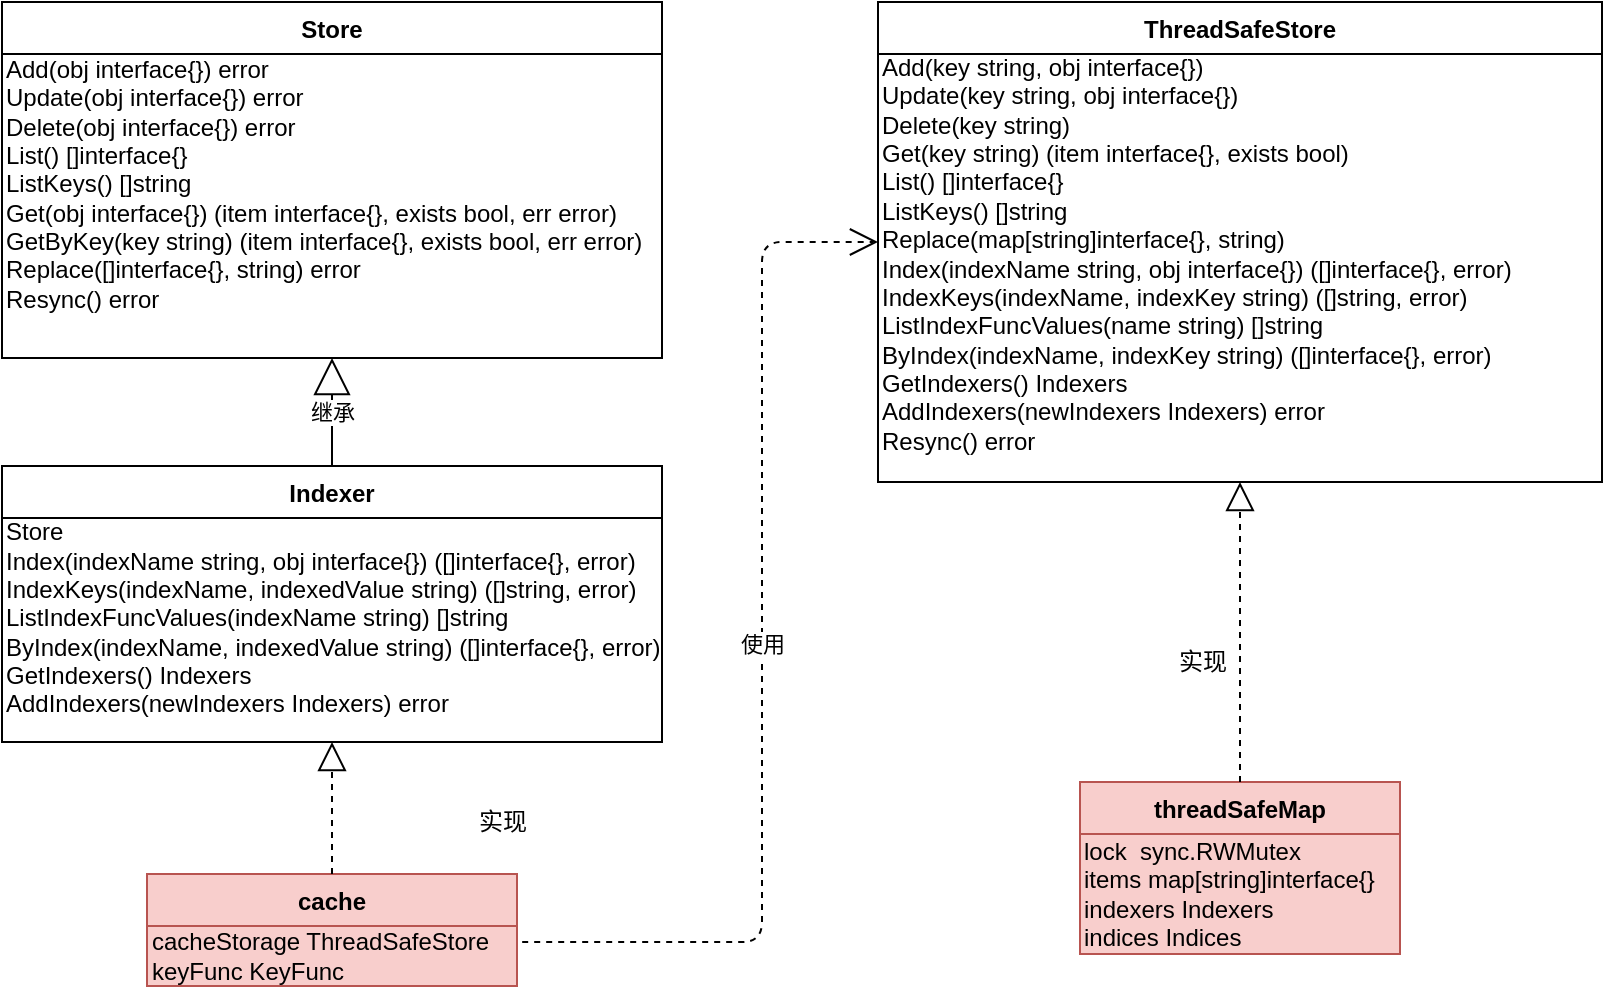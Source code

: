 <mxfile version="14.2.9" type="github">
  <diagram id="C5RBs43oDa-KdzZeNtuy" name="Page-1">
    <mxGraphModel dx="946" dy="556" grid="1" gridSize="10" guides="1" tooltips="1" connect="1" arrows="1" fold="1" page="1" pageScale="1" pageWidth="827" pageHeight="1169" math="0" shadow="0">
      <root>
        <mxCell id="WIyWlLk6GJQsqaUBKTNV-0" />
        <mxCell id="WIyWlLk6GJQsqaUBKTNV-1" parent="WIyWlLk6GJQsqaUBKTNV-0" />
        <mxCell id="zkfFHV4jXpPFQw0GAbJ--0" value="Store" style="swimlane;fontStyle=1;align=center;verticalAlign=top;childLayout=stackLayout;horizontal=1;startSize=26;horizontalStack=0;resizeParent=1;resizeLast=0;collapsible=1;marginBottom=0;rounded=0;shadow=0;strokeWidth=1;" parent="WIyWlLk6GJQsqaUBKTNV-1" vertex="1">
          <mxGeometry x="70" y="80" width="330" height="178" as="geometry">
            <mxRectangle x="230" y="140" width="160" height="26" as="alternateBounds" />
          </mxGeometry>
        </mxCell>
        <mxCell id="C6zjm5MqA5VQxVJbvLqM-11" value="&lt;div&gt;Add(obj interface{}) error&lt;/div&gt;&lt;div&gt;Update(obj interface{}) error&lt;/div&gt;&lt;div&gt;Delete(obj interface{}) error&lt;/div&gt;&lt;div&gt;List() []interface{}&lt;/div&gt;&lt;div&gt;ListKeys() []string&lt;/div&gt;&lt;div&gt;Get(obj interface{}) (item interface{}, exists bool, err error)&lt;/div&gt;&lt;div&gt;GetByKey(key string) (item interface{}, exists bool, err error)&lt;/div&gt;&lt;div&gt;Replace([]interface{}, string) error&lt;/div&gt;&lt;div&gt;Resync() error&lt;/div&gt;" style="text;html=1;align=left;verticalAlign=middle;resizable=0;points=[];autosize=1;" vertex="1" parent="zkfFHV4jXpPFQw0GAbJ--0">
          <mxGeometry y="26" width="330" height="130" as="geometry" />
        </mxCell>
        <mxCell id="zkfFHV4jXpPFQw0GAbJ--17" value="ThreadSafeStore" style="swimlane;fontStyle=1;align=center;verticalAlign=top;childLayout=stackLayout;horizontal=1;startSize=26;horizontalStack=0;resizeParent=1;resizeLast=0;collapsible=1;marginBottom=0;rounded=0;shadow=0;strokeWidth=1;" parent="WIyWlLk6GJQsqaUBKTNV-1" vertex="1">
          <mxGeometry x="508" y="80" width="362" height="240" as="geometry">
            <mxRectangle x="550" y="140" width="160" height="26" as="alternateBounds" />
          </mxGeometry>
        </mxCell>
        <mxCell id="C6zjm5MqA5VQxVJbvLqM-14" value="&lt;div&gt;Add(key string, obj interface{})&lt;/div&gt;&lt;div&gt;Update(key string, obj interface{})&lt;/div&gt;&lt;div&gt;Delete(key string)&lt;/div&gt;&lt;div&gt;Get(key string) (item interface{}, exists bool)&lt;/div&gt;&lt;div&gt;List() []interface{}&lt;/div&gt;&lt;div&gt;ListKeys() []string&lt;/div&gt;&lt;div&gt;Replace(map[string]interface{}, string)&lt;/div&gt;&lt;div&gt;Index(indexName string, obj interface{}) ([]interface{}, error)&lt;/div&gt;&lt;div&gt;IndexKeys(indexName, indexKey string) ([]string, error)&lt;/div&gt;&lt;div&gt;ListIndexFuncValues(name string) []string&lt;/div&gt;&lt;div&gt;ByIndex(indexName, indexKey string) ([]interface{}, error)&lt;/div&gt;&lt;div&gt;GetIndexers() Indexers&lt;/div&gt;&lt;div&gt;AddIndexers(newIndexers Indexers) error&lt;/div&gt;&lt;div&gt;Resync() error&lt;/div&gt;" style="text;html=1;align=left;verticalAlign=middle;resizable=0;points=[];autosize=1;" vertex="1" parent="zkfFHV4jXpPFQw0GAbJ--17">
          <mxGeometry y="26" width="362" height="200" as="geometry" />
        </mxCell>
        <mxCell id="C6zjm5MqA5VQxVJbvLqM-0" value="Indexer" style="swimlane;fontStyle=1;align=center;verticalAlign=top;childLayout=stackLayout;horizontal=1;startSize=26;horizontalStack=0;resizeParent=1;resizeLast=0;collapsible=1;marginBottom=0;rounded=0;shadow=0;strokeWidth=1;" vertex="1" parent="WIyWlLk6GJQsqaUBKTNV-1">
          <mxGeometry x="70" y="312" width="330" height="138" as="geometry">
            <mxRectangle x="230" y="140" width="160" height="26" as="alternateBounds" />
          </mxGeometry>
        </mxCell>
        <mxCell id="C6zjm5MqA5VQxVJbvLqM-12" value="&lt;div&gt;Store&lt;/div&gt;&lt;div&gt;Index(indexName string, obj interface{}) ([]interface{}, error)&lt;/div&gt;&lt;div&gt;IndexKeys(indexName, indexedValue string) ([]string, error)&lt;/div&gt;&lt;div&gt;ListIndexFuncValues(indexName string) []string&lt;/div&gt;&lt;div&gt;ByIndex(indexName, indexedValue string) ([]interface{}, error)&lt;/div&gt;&lt;div&gt;GetIndexers() Indexers&lt;/div&gt;&lt;div&gt;AddIndexers(newIndexers Indexers) error&lt;/div&gt;" style="text;html=1;align=left;verticalAlign=middle;resizable=0;points=[];autosize=1;" vertex="1" parent="C6zjm5MqA5VQxVJbvLqM-0">
          <mxGeometry y="26" width="330" height="100" as="geometry" />
        </mxCell>
        <mxCell id="C6zjm5MqA5VQxVJbvLqM-1" value="cache" style="swimlane;fontStyle=1;align=center;verticalAlign=top;childLayout=stackLayout;horizontal=1;startSize=26;horizontalStack=0;resizeParent=1;resizeLast=0;collapsible=1;marginBottom=0;rounded=0;shadow=0;strokeWidth=1;glass=0;fillColor=#f8cecc;strokeColor=#b85450;" vertex="1" parent="WIyWlLk6GJQsqaUBKTNV-1">
          <mxGeometry x="142.5" y="516" width="185" height="56" as="geometry">
            <mxRectangle x="230" y="140" width="160" height="26" as="alternateBounds" />
          </mxGeometry>
        </mxCell>
        <mxCell id="C6zjm5MqA5VQxVJbvLqM-13" value="&lt;div&gt;cacheStorage ThreadSafeStore&lt;/div&gt;&lt;div&gt;keyFunc KeyFunc&lt;/div&gt;" style="text;html=1;align=left;verticalAlign=middle;resizable=0;points=[];autosize=1;fillColor=#f8cecc;strokeColor=#b85450;" vertex="1" parent="C6zjm5MqA5VQxVJbvLqM-1">
          <mxGeometry y="26" width="185" height="30" as="geometry" />
        </mxCell>
        <mxCell id="C6zjm5MqA5VQxVJbvLqM-2" value="threadSafeMap" style="swimlane;fontStyle=1;align=center;verticalAlign=top;childLayout=stackLayout;horizontal=1;startSize=26;horizontalStack=0;resizeParent=1;resizeLast=0;collapsible=1;marginBottom=0;rounded=0;shadow=0;strokeWidth=1;fillColor=#f8cecc;strokeColor=#b85450;" vertex="1" parent="WIyWlLk6GJQsqaUBKTNV-1">
          <mxGeometry x="609" y="470" width="160" height="86" as="geometry">
            <mxRectangle x="230" y="140" width="160" height="26" as="alternateBounds" />
          </mxGeometry>
        </mxCell>
        <mxCell id="C6zjm5MqA5VQxVJbvLqM-16" value="&lt;div&gt;lock&amp;nbsp; sync.RWMutex&lt;/div&gt;&lt;div&gt;items map[string]interface{}&lt;/div&gt;&lt;div&gt;indexers Indexers&lt;/div&gt;&lt;div&gt;indices Indices&lt;/div&gt;" style="text;html=1;align=left;verticalAlign=middle;resizable=0;points=[];autosize=1;fillColor=#f8cecc;strokeColor=#b85450;" vertex="1" parent="C6zjm5MqA5VQxVJbvLqM-2">
          <mxGeometry y="26" width="160" height="60" as="geometry" />
        </mxCell>
        <mxCell id="C6zjm5MqA5VQxVJbvLqM-3" value="继承" style="endArrow=block;endSize=16;endFill=0;html=1;exitX=0.5;exitY=0;exitDx=0;exitDy=0;entryX=0.5;entryY=1;entryDx=0;entryDy=0;" edge="1" parent="WIyWlLk6GJQsqaUBKTNV-1" source="C6zjm5MqA5VQxVJbvLqM-0" target="zkfFHV4jXpPFQw0GAbJ--0">
          <mxGeometry width="160" relative="1" as="geometry">
            <mxPoint x="330" y="420" as="sourcePoint" />
            <mxPoint x="490" y="420" as="targetPoint" />
          </mxGeometry>
        </mxCell>
        <mxCell id="C6zjm5MqA5VQxVJbvLqM-4" value="" style="endArrow=block;dashed=1;endFill=0;endSize=12;html=1;exitX=0.5;exitY=0;exitDx=0;exitDy=0;entryX=0.5;entryY=1;entryDx=0;entryDy=0;" edge="1" parent="WIyWlLk6GJQsqaUBKTNV-1" source="C6zjm5MqA5VQxVJbvLqM-1" target="C6zjm5MqA5VQxVJbvLqM-0">
          <mxGeometry width="160" relative="1" as="geometry">
            <mxPoint x="330" y="420" as="sourcePoint" />
            <mxPoint x="490" y="420" as="targetPoint" />
          </mxGeometry>
        </mxCell>
        <mxCell id="C6zjm5MqA5VQxVJbvLqM-5" value="实现" style="text;html=1;align=center;verticalAlign=middle;resizable=0;points=[];autosize=1;" vertex="1" parent="WIyWlLk6GJQsqaUBKTNV-1">
          <mxGeometry x="300" y="480" width="40" height="20" as="geometry" />
        </mxCell>
        <mxCell id="C6zjm5MqA5VQxVJbvLqM-6" value="使用" style="endArrow=open;endSize=12;dashed=1;html=1;entryX=0;entryY=0.5;entryDx=0;entryDy=0;exitX=1.014;exitY=0.267;exitDx=0;exitDy=0;exitPerimeter=0;" edge="1" parent="WIyWlLk6GJQsqaUBKTNV-1" source="C6zjm5MqA5VQxVJbvLqM-13" target="zkfFHV4jXpPFQw0GAbJ--17">
          <mxGeometry x="0.02" width="160" relative="1" as="geometry">
            <mxPoint x="350" y="550" as="sourcePoint" />
            <mxPoint x="490" y="420" as="targetPoint" />
            <Array as="points">
              <mxPoint x="450" y="550" />
              <mxPoint x="450" y="200" />
            </Array>
            <mxPoint as="offset" />
          </mxGeometry>
        </mxCell>
        <mxCell id="C6zjm5MqA5VQxVJbvLqM-7" value="" style="endArrow=block;dashed=1;endFill=0;endSize=12;html=1;exitX=0.5;exitY=0;exitDx=0;exitDy=0;entryX=0.5;entryY=1;entryDx=0;entryDy=0;" edge="1" parent="WIyWlLk6GJQsqaUBKTNV-1" source="C6zjm5MqA5VQxVJbvLqM-2" target="zkfFHV4jXpPFQw0GAbJ--17">
          <mxGeometry width="160" relative="1" as="geometry">
            <mxPoint x="330" y="420" as="sourcePoint" />
            <mxPoint x="490" y="420" as="targetPoint" />
          </mxGeometry>
        </mxCell>
        <mxCell id="C6zjm5MqA5VQxVJbvLqM-8" value="实现" style="text;html=1;align=center;verticalAlign=middle;resizable=0;points=[];autosize=1;" vertex="1" parent="WIyWlLk6GJQsqaUBKTNV-1">
          <mxGeometry x="650" y="400" width="40" height="20" as="geometry" />
        </mxCell>
        <mxCell id="C6zjm5MqA5VQxVJbvLqM-9" value="&lt;pre style=&quot;background-color: #2b2b2b ; color: #a9b7c6 ; font-family: &amp;#34;jetbrains mono&amp;#34; ; font-size: 9.8pt&quot;&gt;&lt;br&gt;&lt;/pre&gt;" style="text;html=1;align=center;verticalAlign=middle;resizable=0;points=[];autosize=1;" vertex="1" parent="WIyWlLk6GJQsqaUBKTNV-1">
          <mxGeometry x="210" y="325" width="20" height="50" as="geometry" />
        </mxCell>
      </root>
    </mxGraphModel>
  </diagram>
</mxfile>

